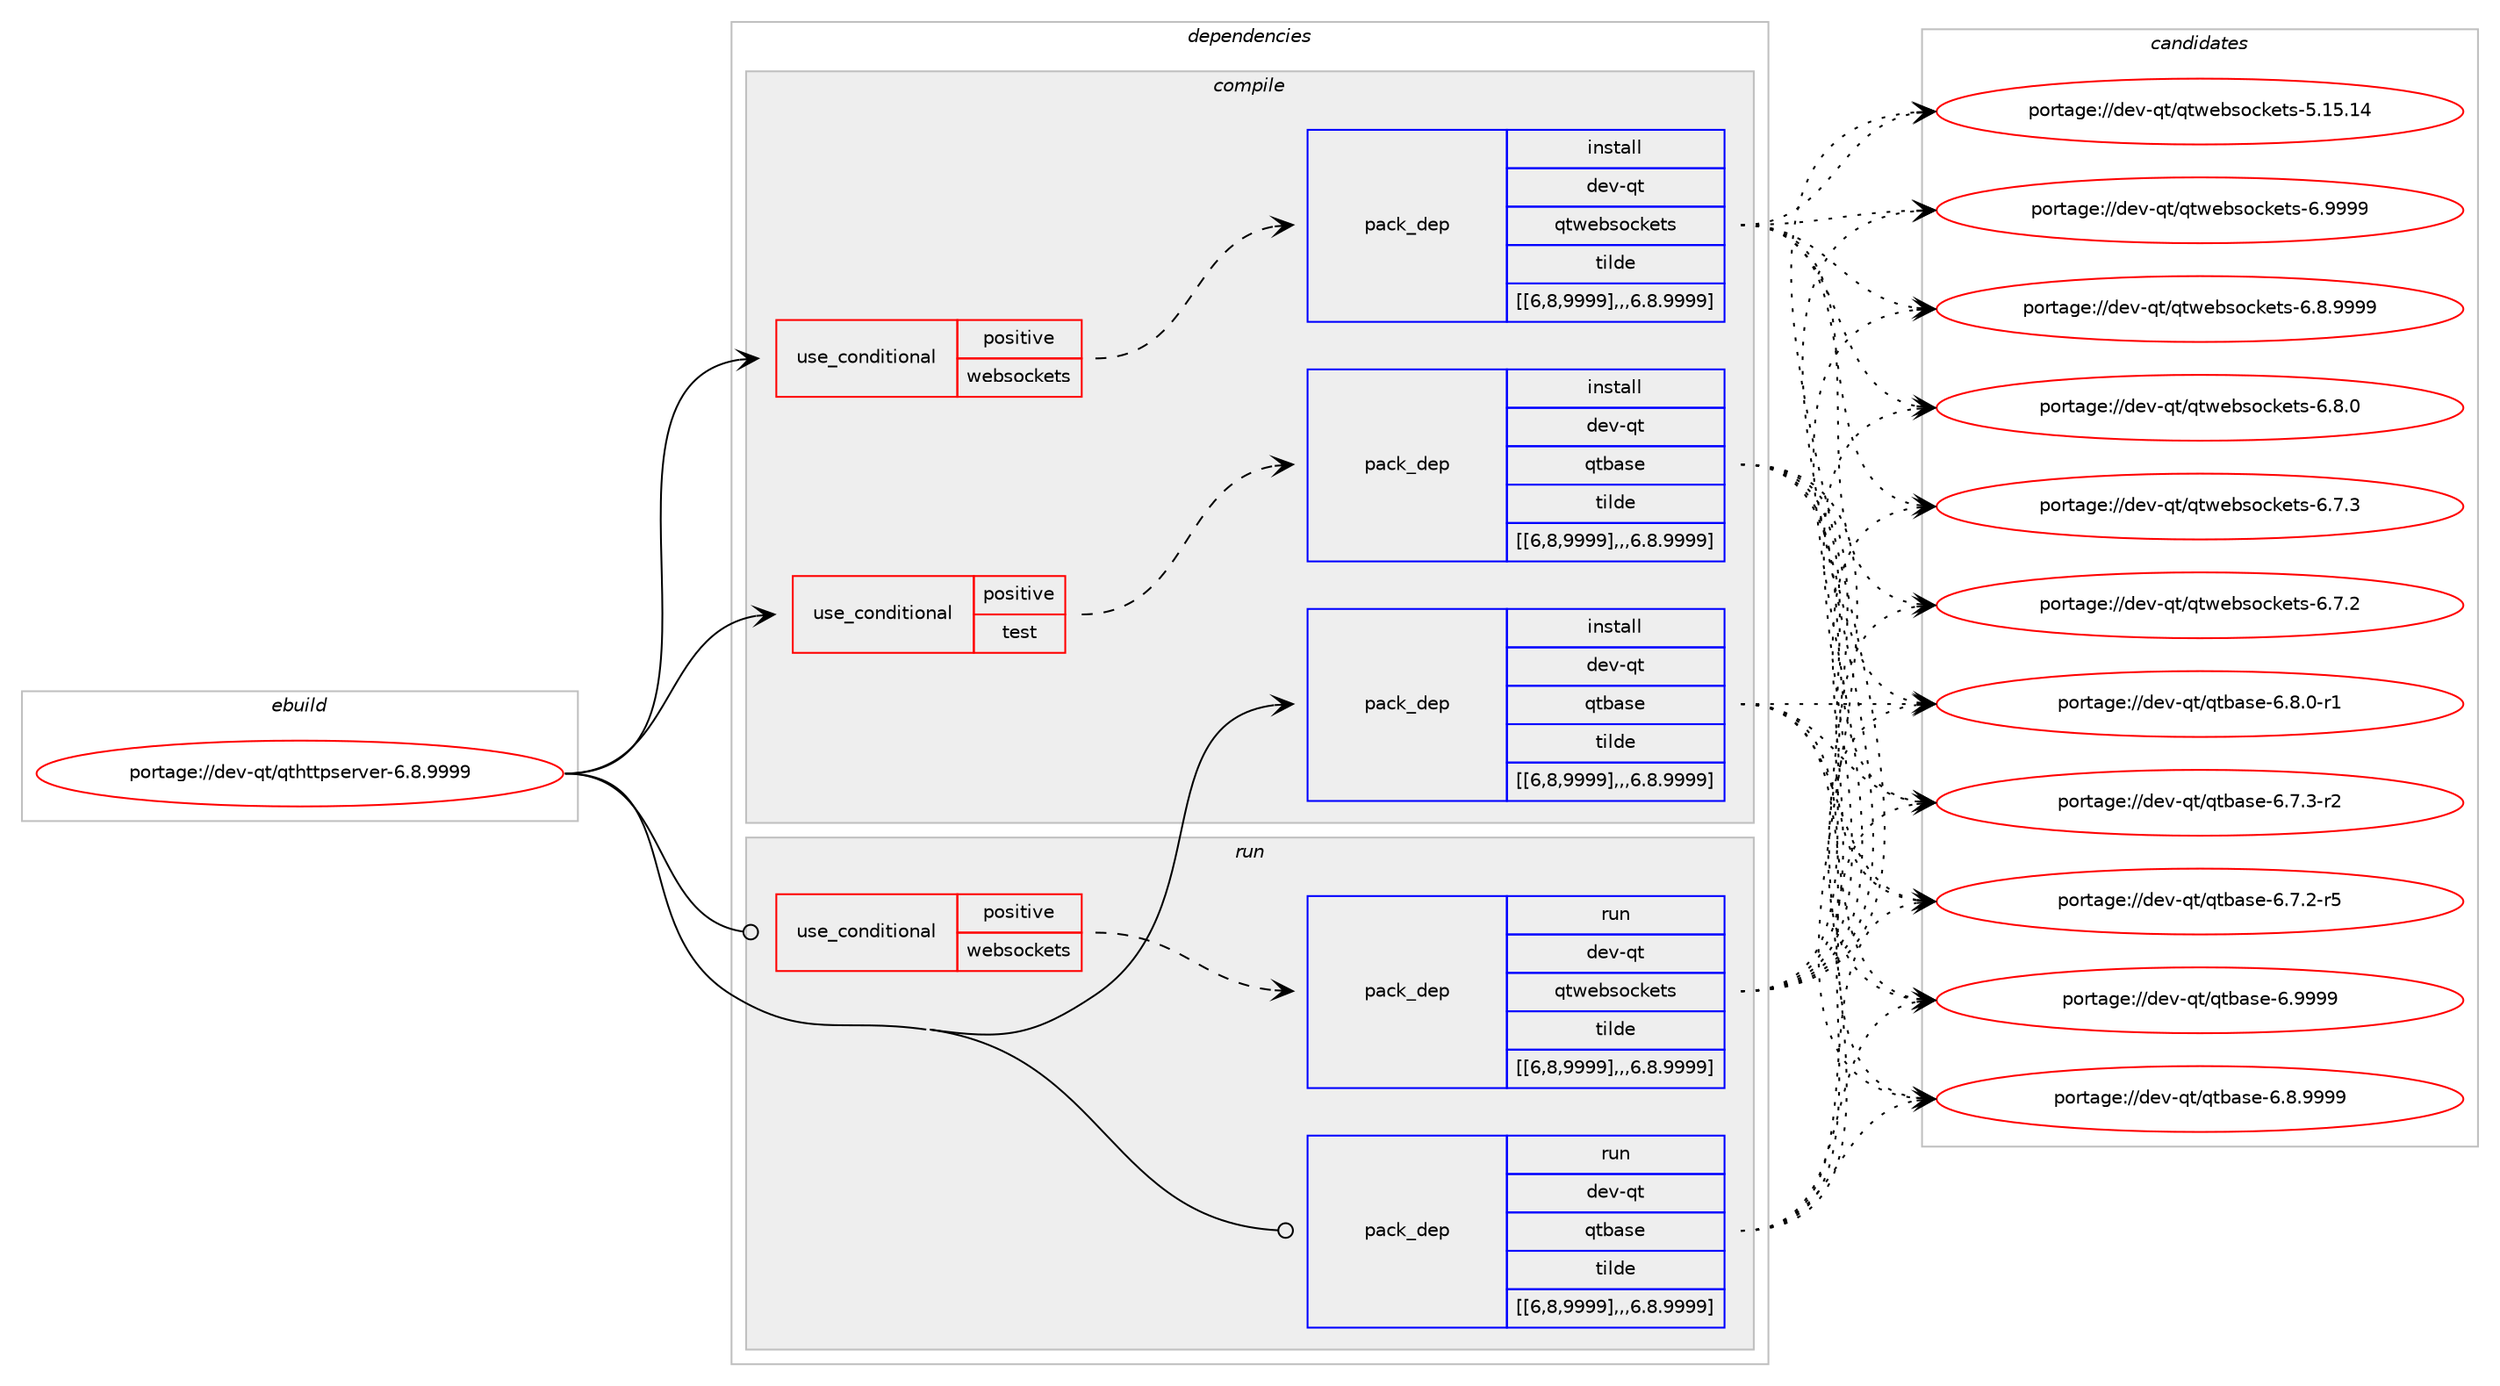 digraph prolog {

# *************
# Graph options
# *************

newrank=true;
concentrate=true;
compound=true;
graph [rankdir=LR,fontname=Helvetica,fontsize=10,ranksep=1.5];#, ranksep=2.5, nodesep=0.2];
edge  [arrowhead=vee];
node  [fontname=Helvetica,fontsize=10];

# **********
# The ebuild
# **********

subgraph cluster_leftcol {
color=gray;
label=<<i>ebuild</i>>;
id [label="portage://dev-qt/qthttpserver-6.8.9999", color=red, width=4, href="../dev-qt/qthttpserver-6.8.9999.svg"];
}

# ****************
# The dependencies
# ****************

subgraph cluster_midcol {
color=gray;
label=<<i>dependencies</i>>;
subgraph cluster_compile {
fillcolor="#eeeeee";
style=filled;
label=<<i>compile</i>>;
subgraph cond44935 {
dependency176783 [label=<<TABLE BORDER="0" CELLBORDER="1" CELLSPACING="0" CELLPADDING="4"><TR><TD ROWSPAN="3" CELLPADDING="10">use_conditional</TD></TR><TR><TD>positive</TD></TR><TR><TD>test</TD></TR></TABLE>>, shape=none, color=red];
subgraph pack130589 {
dependency176909 [label=<<TABLE BORDER="0" CELLBORDER="1" CELLSPACING="0" CELLPADDING="4" WIDTH="220"><TR><TD ROWSPAN="6" CELLPADDING="30">pack_dep</TD></TR><TR><TD WIDTH="110">install</TD></TR><TR><TD>dev-qt</TD></TR><TR><TD>qtbase</TD></TR><TR><TD>tilde</TD></TR><TR><TD>[[6,8,9999],,,6.8.9999]</TD></TR></TABLE>>, shape=none, color=blue];
}
dependency176783:e -> dependency176909:w [weight=20,style="dashed",arrowhead="vee"];
}
id:e -> dependency176783:w [weight=20,style="solid",arrowhead="vee"];
subgraph cond44980 {
dependency176912 [label=<<TABLE BORDER="0" CELLBORDER="1" CELLSPACING="0" CELLPADDING="4"><TR><TD ROWSPAN="3" CELLPADDING="10">use_conditional</TD></TR><TR><TD>positive</TD></TR><TR><TD>websockets</TD></TR></TABLE>>, shape=none, color=red];
subgraph pack130607 {
dependency177062 [label=<<TABLE BORDER="0" CELLBORDER="1" CELLSPACING="0" CELLPADDING="4" WIDTH="220"><TR><TD ROWSPAN="6" CELLPADDING="30">pack_dep</TD></TR><TR><TD WIDTH="110">install</TD></TR><TR><TD>dev-qt</TD></TR><TR><TD>qtwebsockets</TD></TR><TR><TD>tilde</TD></TR><TR><TD>[[6,8,9999],,,6.8.9999]</TD></TR></TABLE>>, shape=none, color=blue];
}
dependency176912:e -> dependency177062:w [weight=20,style="dashed",arrowhead="vee"];
}
id:e -> dependency176912:w [weight=20,style="solid",arrowhead="vee"];
subgraph pack130723 {
dependency177085 [label=<<TABLE BORDER="0" CELLBORDER="1" CELLSPACING="0" CELLPADDING="4" WIDTH="220"><TR><TD ROWSPAN="6" CELLPADDING="30">pack_dep</TD></TR><TR><TD WIDTH="110">install</TD></TR><TR><TD>dev-qt</TD></TR><TR><TD>qtbase</TD></TR><TR><TD>tilde</TD></TR><TR><TD>[[6,8,9999],,,6.8.9999]</TD></TR></TABLE>>, shape=none, color=blue];
}
id:e -> dependency177085:w [weight=20,style="solid",arrowhead="vee"];
}
subgraph cluster_compileandrun {
fillcolor="#eeeeee";
style=filled;
label=<<i>compile and run</i>>;
}
subgraph cluster_run {
fillcolor="#eeeeee";
style=filled;
label=<<i>run</i>>;
subgraph cond45022 {
dependency177090 [label=<<TABLE BORDER="0" CELLBORDER="1" CELLSPACING="0" CELLPADDING="4"><TR><TD ROWSPAN="3" CELLPADDING="10">use_conditional</TD></TR><TR><TD>positive</TD></TR><TR><TD>websockets</TD></TR></TABLE>>, shape=none, color=red];
subgraph pack130741 {
dependency177110 [label=<<TABLE BORDER="0" CELLBORDER="1" CELLSPACING="0" CELLPADDING="4" WIDTH="220"><TR><TD ROWSPAN="6" CELLPADDING="30">pack_dep</TD></TR><TR><TD WIDTH="110">run</TD></TR><TR><TD>dev-qt</TD></TR><TR><TD>qtwebsockets</TD></TR><TR><TD>tilde</TD></TR><TR><TD>[[6,8,9999],,,6.8.9999]</TD></TR></TABLE>>, shape=none, color=blue];
}
dependency177090:e -> dependency177110:w [weight=20,style="dashed",arrowhead="vee"];
}
id:e -> dependency177090:w [weight=20,style="solid",arrowhead="odot"];
subgraph pack130743 {
dependency177128 [label=<<TABLE BORDER="0" CELLBORDER="1" CELLSPACING="0" CELLPADDING="4" WIDTH="220"><TR><TD ROWSPAN="6" CELLPADDING="30">pack_dep</TD></TR><TR><TD WIDTH="110">run</TD></TR><TR><TD>dev-qt</TD></TR><TR><TD>qtbase</TD></TR><TR><TD>tilde</TD></TR><TR><TD>[[6,8,9999],,,6.8.9999]</TD></TR></TABLE>>, shape=none, color=blue];
}
id:e -> dependency177128:w [weight=20,style="solid",arrowhead="odot"];
}
}

# **************
# The candidates
# **************

subgraph cluster_choices {
rank=same;
color=gray;
label=<<i>candidates</i>>;

subgraph choice130406 {
color=black;
nodesep=1;
choice1001011184511311647113116989711510145544657575757 [label="portage://dev-qt/qtbase-6.9999", color=red, width=4,href="../dev-qt/qtbase-6.9999.svg"];
choice10010111845113116471131169897115101455446564657575757 [label="portage://dev-qt/qtbase-6.8.9999", color=red, width=4,href="../dev-qt/qtbase-6.8.9999.svg"];
choice100101118451131164711311698971151014554465646484511449 [label="portage://dev-qt/qtbase-6.8.0-r1", color=red, width=4,href="../dev-qt/qtbase-6.8.0-r1.svg"];
choice100101118451131164711311698971151014554465546514511450 [label="portage://dev-qt/qtbase-6.7.3-r2", color=red, width=4,href="../dev-qt/qtbase-6.7.3-r2.svg"];
choice100101118451131164711311698971151014554465546504511453 [label="portage://dev-qt/qtbase-6.7.2-r5", color=red, width=4,href="../dev-qt/qtbase-6.7.2-r5.svg"];
dependency176909:e -> choice1001011184511311647113116989711510145544657575757:w [style=dotted,weight="100"];
dependency176909:e -> choice10010111845113116471131169897115101455446564657575757:w [style=dotted,weight="100"];
dependency176909:e -> choice100101118451131164711311698971151014554465646484511449:w [style=dotted,weight="100"];
dependency176909:e -> choice100101118451131164711311698971151014554465546514511450:w [style=dotted,weight="100"];
dependency176909:e -> choice100101118451131164711311698971151014554465546504511453:w [style=dotted,weight="100"];
}
subgraph choice130421 {
color=black;
nodesep=1;
choice1001011184511311647113116119101981151119910710111611545544657575757 [label="portage://dev-qt/qtwebsockets-6.9999", color=red, width=4,href="../dev-qt/qtwebsockets-6.9999.svg"];
choice10010111845113116471131161191019811511199107101116115455446564657575757 [label="portage://dev-qt/qtwebsockets-6.8.9999", color=red, width=4,href="../dev-qt/qtwebsockets-6.8.9999.svg"];
choice10010111845113116471131161191019811511199107101116115455446564648 [label="portage://dev-qt/qtwebsockets-6.8.0", color=red, width=4,href="../dev-qt/qtwebsockets-6.8.0.svg"];
choice10010111845113116471131161191019811511199107101116115455446554651 [label="portage://dev-qt/qtwebsockets-6.7.3", color=red, width=4,href="../dev-qt/qtwebsockets-6.7.3.svg"];
choice10010111845113116471131161191019811511199107101116115455446554650 [label="portage://dev-qt/qtwebsockets-6.7.2", color=red, width=4,href="../dev-qt/qtwebsockets-6.7.2.svg"];
choice100101118451131164711311611910198115111991071011161154553464953464952 [label="portage://dev-qt/qtwebsockets-5.15.14", color=red, width=4,href="../dev-qt/qtwebsockets-5.15.14.svg"];
dependency177062:e -> choice1001011184511311647113116119101981151119910710111611545544657575757:w [style=dotted,weight="100"];
dependency177062:e -> choice10010111845113116471131161191019811511199107101116115455446564657575757:w [style=dotted,weight="100"];
dependency177062:e -> choice10010111845113116471131161191019811511199107101116115455446564648:w [style=dotted,weight="100"];
dependency177062:e -> choice10010111845113116471131161191019811511199107101116115455446554651:w [style=dotted,weight="100"];
dependency177062:e -> choice10010111845113116471131161191019811511199107101116115455446554650:w [style=dotted,weight="100"];
dependency177062:e -> choice100101118451131164711311611910198115111991071011161154553464953464952:w [style=dotted,weight="100"];
}
subgraph choice130439 {
color=black;
nodesep=1;
choice1001011184511311647113116989711510145544657575757 [label="portage://dev-qt/qtbase-6.9999", color=red, width=4,href="../dev-qt/qtbase-6.9999.svg"];
choice10010111845113116471131169897115101455446564657575757 [label="portage://dev-qt/qtbase-6.8.9999", color=red, width=4,href="../dev-qt/qtbase-6.8.9999.svg"];
choice100101118451131164711311698971151014554465646484511449 [label="portage://dev-qt/qtbase-6.8.0-r1", color=red, width=4,href="../dev-qt/qtbase-6.8.0-r1.svg"];
choice100101118451131164711311698971151014554465546514511450 [label="portage://dev-qt/qtbase-6.7.3-r2", color=red, width=4,href="../dev-qt/qtbase-6.7.3-r2.svg"];
choice100101118451131164711311698971151014554465546504511453 [label="portage://dev-qt/qtbase-6.7.2-r5", color=red, width=4,href="../dev-qt/qtbase-6.7.2-r5.svg"];
dependency177085:e -> choice1001011184511311647113116989711510145544657575757:w [style=dotted,weight="100"];
dependency177085:e -> choice10010111845113116471131169897115101455446564657575757:w [style=dotted,weight="100"];
dependency177085:e -> choice100101118451131164711311698971151014554465646484511449:w [style=dotted,weight="100"];
dependency177085:e -> choice100101118451131164711311698971151014554465546514511450:w [style=dotted,weight="100"];
dependency177085:e -> choice100101118451131164711311698971151014554465546504511453:w [style=dotted,weight="100"];
}
subgraph choice130449 {
color=black;
nodesep=1;
choice1001011184511311647113116119101981151119910710111611545544657575757 [label="portage://dev-qt/qtwebsockets-6.9999", color=red, width=4,href="../dev-qt/qtwebsockets-6.9999.svg"];
choice10010111845113116471131161191019811511199107101116115455446564657575757 [label="portage://dev-qt/qtwebsockets-6.8.9999", color=red, width=4,href="../dev-qt/qtwebsockets-6.8.9999.svg"];
choice10010111845113116471131161191019811511199107101116115455446564648 [label="portage://dev-qt/qtwebsockets-6.8.0", color=red, width=4,href="../dev-qt/qtwebsockets-6.8.0.svg"];
choice10010111845113116471131161191019811511199107101116115455446554651 [label="portage://dev-qt/qtwebsockets-6.7.3", color=red, width=4,href="../dev-qt/qtwebsockets-6.7.3.svg"];
choice10010111845113116471131161191019811511199107101116115455446554650 [label="portage://dev-qt/qtwebsockets-6.7.2", color=red, width=4,href="../dev-qt/qtwebsockets-6.7.2.svg"];
choice100101118451131164711311611910198115111991071011161154553464953464952 [label="portage://dev-qt/qtwebsockets-5.15.14", color=red, width=4,href="../dev-qt/qtwebsockets-5.15.14.svg"];
dependency177110:e -> choice1001011184511311647113116119101981151119910710111611545544657575757:w [style=dotted,weight="100"];
dependency177110:e -> choice10010111845113116471131161191019811511199107101116115455446564657575757:w [style=dotted,weight="100"];
dependency177110:e -> choice10010111845113116471131161191019811511199107101116115455446564648:w [style=dotted,weight="100"];
dependency177110:e -> choice10010111845113116471131161191019811511199107101116115455446554651:w [style=dotted,weight="100"];
dependency177110:e -> choice10010111845113116471131161191019811511199107101116115455446554650:w [style=dotted,weight="100"];
dependency177110:e -> choice100101118451131164711311611910198115111991071011161154553464953464952:w [style=dotted,weight="100"];
}
subgraph choice130457 {
color=black;
nodesep=1;
choice1001011184511311647113116989711510145544657575757 [label="portage://dev-qt/qtbase-6.9999", color=red, width=4,href="../dev-qt/qtbase-6.9999.svg"];
choice10010111845113116471131169897115101455446564657575757 [label="portage://dev-qt/qtbase-6.8.9999", color=red, width=4,href="../dev-qt/qtbase-6.8.9999.svg"];
choice100101118451131164711311698971151014554465646484511449 [label="portage://dev-qt/qtbase-6.8.0-r1", color=red, width=4,href="../dev-qt/qtbase-6.8.0-r1.svg"];
choice100101118451131164711311698971151014554465546514511450 [label="portage://dev-qt/qtbase-6.7.3-r2", color=red, width=4,href="../dev-qt/qtbase-6.7.3-r2.svg"];
choice100101118451131164711311698971151014554465546504511453 [label="portage://dev-qt/qtbase-6.7.2-r5", color=red, width=4,href="../dev-qt/qtbase-6.7.2-r5.svg"];
dependency177128:e -> choice1001011184511311647113116989711510145544657575757:w [style=dotted,weight="100"];
dependency177128:e -> choice10010111845113116471131169897115101455446564657575757:w [style=dotted,weight="100"];
dependency177128:e -> choice100101118451131164711311698971151014554465646484511449:w [style=dotted,weight="100"];
dependency177128:e -> choice100101118451131164711311698971151014554465546514511450:w [style=dotted,weight="100"];
dependency177128:e -> choice100101118451131164711311698971151014554465546504511453:w [style=dotted,weight="100"];
}
}

}
